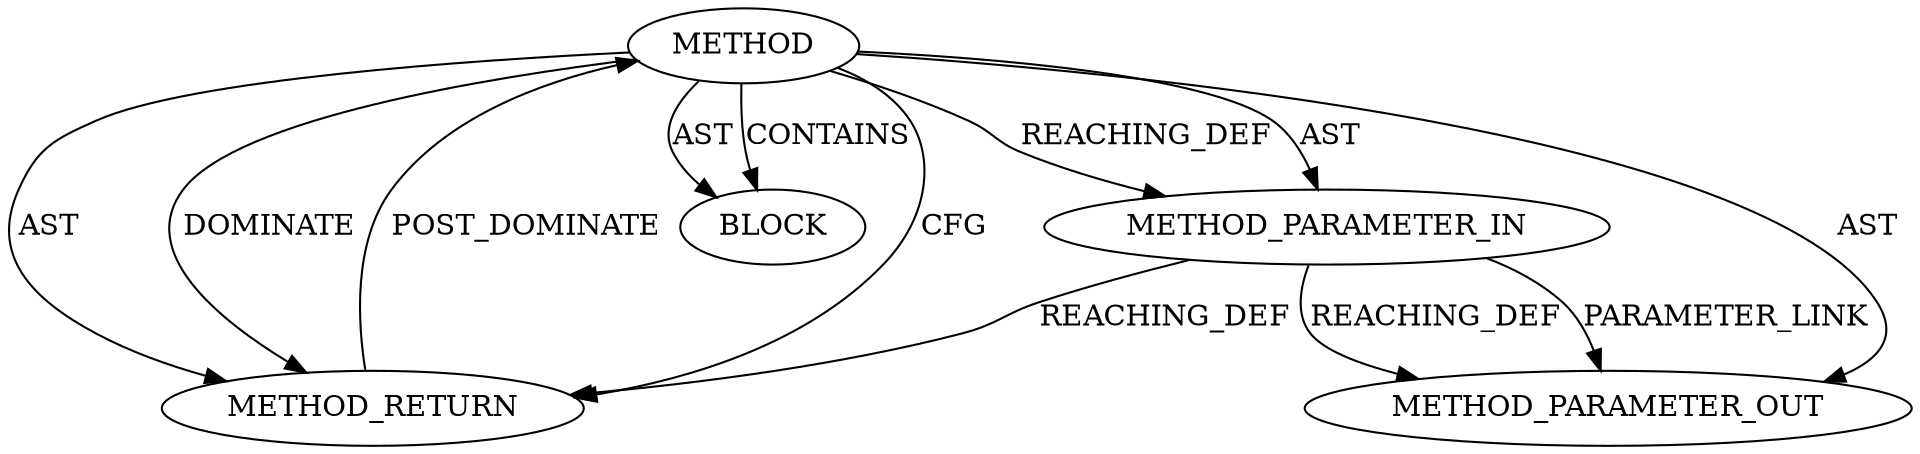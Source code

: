digraph {
  21500 [label=METHOD_PARAMETER_OUT ORDER=1 CODE="tls_register" IS_VARIADIC=false COLUMN_NUMBER=13 LINE_NUMBER=1152 TYPE_FULL_NAME="ANY" EVALUATION_STRATEGY="BY_VALUE" INDEX=1 NAME="tls_register"]
  8321 [label=BLOCK ORDER=2 ARGUMENT_INDEX=-1 CODE="<empty>" TYPE_FULL_NAME="<empty>"]
  8322 [label=METHOD_RETURN ORDER=3 CODE="RET" COLUMN_NUMBER=1 LINE_NUMBER=1152 TYPE_FULL_NAME="ANY" EVALUATION_STRATEGY="BY_VALUE"]
  8319 [label=METHOD COLUMN_NUMBER=1 LINE_NUMBER=1152 COLUMN_NUMBER_END=25 IS_EXTERNAL=false SIGNATURE="ANY module_init (ANY)" NAME="module_init" AST_PARENT_TYPE="TYPE_DECL" AST_PARENT_FULL_NAME="tls_main.c:<global>" ORDER=133 CODE="module_init(tls_register);" FULL_NAME="module_init" LINE_NUMBER_END=1152 FILENAME="tls_main.c"]
  8320 [label=METHOD_PARAMETER_IN ORDER=1 CODE="tls_register" IS_VARIADIC=false COLUMN_NUMBER=13 LINE_NUMBER=1152 TYPE_FULL_NAME="ANY" EVALUATION_STRATEGY="BY_VALUE" INDEX=1 NAME="tls_register"]
  8319 -> 8320 [label=REACHING_DEF VARIABLE=""]
  8319 -> 8322 [label=AST ]
  8320 -> 21500 [label=REACHING_DEF VARIABLE="tls_register"]
  8322 -> 8319 [label=POST_DOMINATE ]
  8319 -> 8322 [label=DOMINATE ]
  8320 -> 21500 [label=PARAMETER_LINK ]
  8319 -> 8321 [label=CONTAINS ]
  8320 -> 8322 [label=REACHING_DEF VARIABLE="tls_register"]
  8319 -> 8322 [label=CFG ]
  8319 -> 8320 [label=AST ]
  8319 -> 21500 [label=AST ]
  8319 -> 8321 [label=AST ]
}
